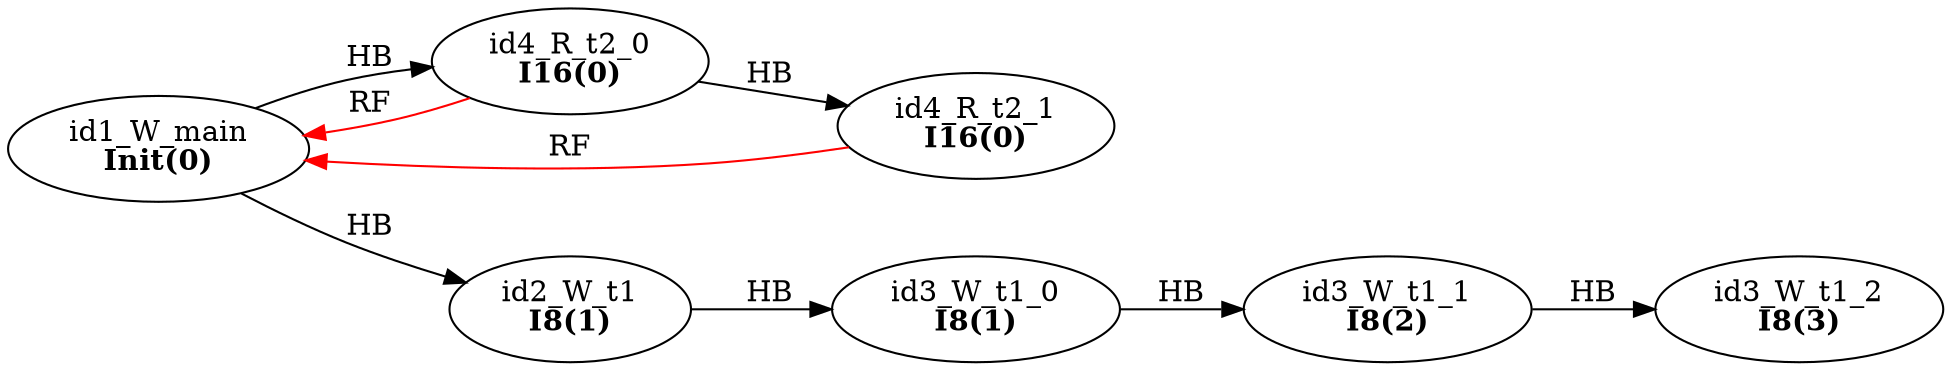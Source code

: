 digraph memory_model {
rankdir=LR;
splines=true; esep=0.5;
id2_W_t1 -> id3_W_t1_0 [label = "HB", color="black"];
id3_W_t1_0 -> id3_W_t1_1 [label = "HB", color="black"];
id3_W_t1_1 -> id3_W_t1_2 [label = "HB", color="black"];
id4_R_t2_0 -> id4_R_t2_1 [label = "HB", color="black"];
id1_W_main -> id2_W_t1 [label = "HB", color="black"];
id1_W_main -> id4_R_t2_0 [label = "HB", color="black"];
id4_R_t2_0 -> id1_W_main [label = "RF", color="red"];
id4_R_t2_1 -> id1_W_main [label = "RF", color="red"];
id1_W_main [label=<id1_W_main<br/><B>Init(0)</B>>, pos="2.5,8!"]
id2_W_t1 [label=<id2_W_t1<br/><B>I8(1)</B>>, pos="0,6!"]
id3_W_t1_0 [label=<id3_W_t1_0<br/><B>I8(1)</B>>, pos="0,4!"]
id3_W_t1_1 [label=<id3_W_t1_1<br/><B>I8(2)</B>>, pos="0,2!"]
id3_W_t1_2 [label=<id3_W_t1_2<br/><B>I8(3)</B>>, pos="0,0!"]
id4_R_t2_0 [label=<id4_R_t2_0<br/><B>I16(0)</B>>, pos="5,6!"]
id4_R_t2_1 [label=<id4_R_t2_1<br/><B>I16(0)</B>>, pos="5,4!"]
}